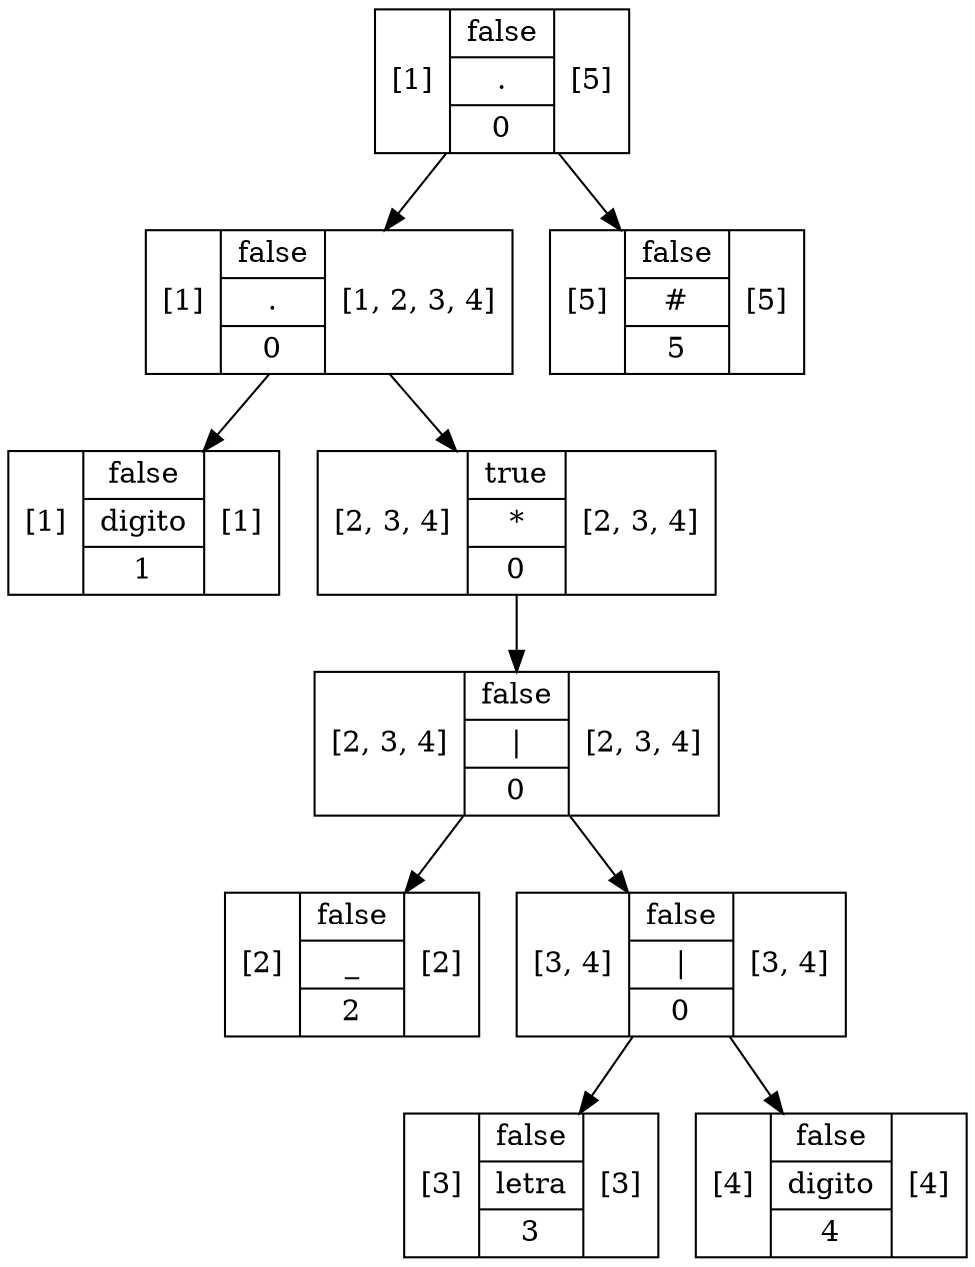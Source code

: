 digraph structs {
    node [shape=record];ArbolNodoMetodo30ca0e9f[label="[1]|{false|{digito}|1}|[1]"];
ArbolNodoMetodo33fc4cca[label="[2]|{false|{_}|2}|[2]"];
ArbolNodoMetodo3b5e504b[label="[3]|{false|{letra}|3}|[3]"];
ArbolNodoMetodo6c803af2[label="[4]|{false|{digito}|4}|[4]"];
ArbolNodoMetodocde6f0b[label="[3, 4]|{false|{\|}|0}|[3, 4]"];
ArbolNodoMetodocde6f0b -> ArbolNodoMetodo3b5e504b;
ArbolNodoMetodocde6f0b -> ArbolNodoMetodo6c803af2;
ArbolNodoMetodo5d15e846[label="[2, 3, 4]|{false|{\|}|0}|[2, 3, 4]"];
ArbolNodoMetodo5d15e846 -> ArbolNodoMetodo33fc4cca;
ArbolNodoMetodo5d15e846 -> ArbolNodoMetodocde6f0b;
ArbolNodoMetodo140037a7[label="[2, 3, 4]|{true|{*}|0}|[2, 3, 4]"];
ArbolNodoMetodo140037a7 -> ArbolNodoMetodo5d15e846;
ArbolNodoMetodo79bad87f[label="[1]|{false|{.}|0}|[1, 2, 3, 4]"];
ArbolNodoMetodo79bad87f -> ArbolNodoMetodo30ca0e9f;
ArbolNodoMetodo79bad87f -> ArbolNodoMetodo140037a7;
ArbolNodoMetodo6e34674[label="[5]|{false|{#}|5}|[5]"];
ArbolNodoMetodo7446d936[label="[1]|{false|{.}|0}|[5]"];
ArbolNodoMetodo7446d936 -> ArbolNodoMetodo79bad87f;
ArbolNodoMetodo7446d936 -> ArbolNodoMetodo6e34674;
}

